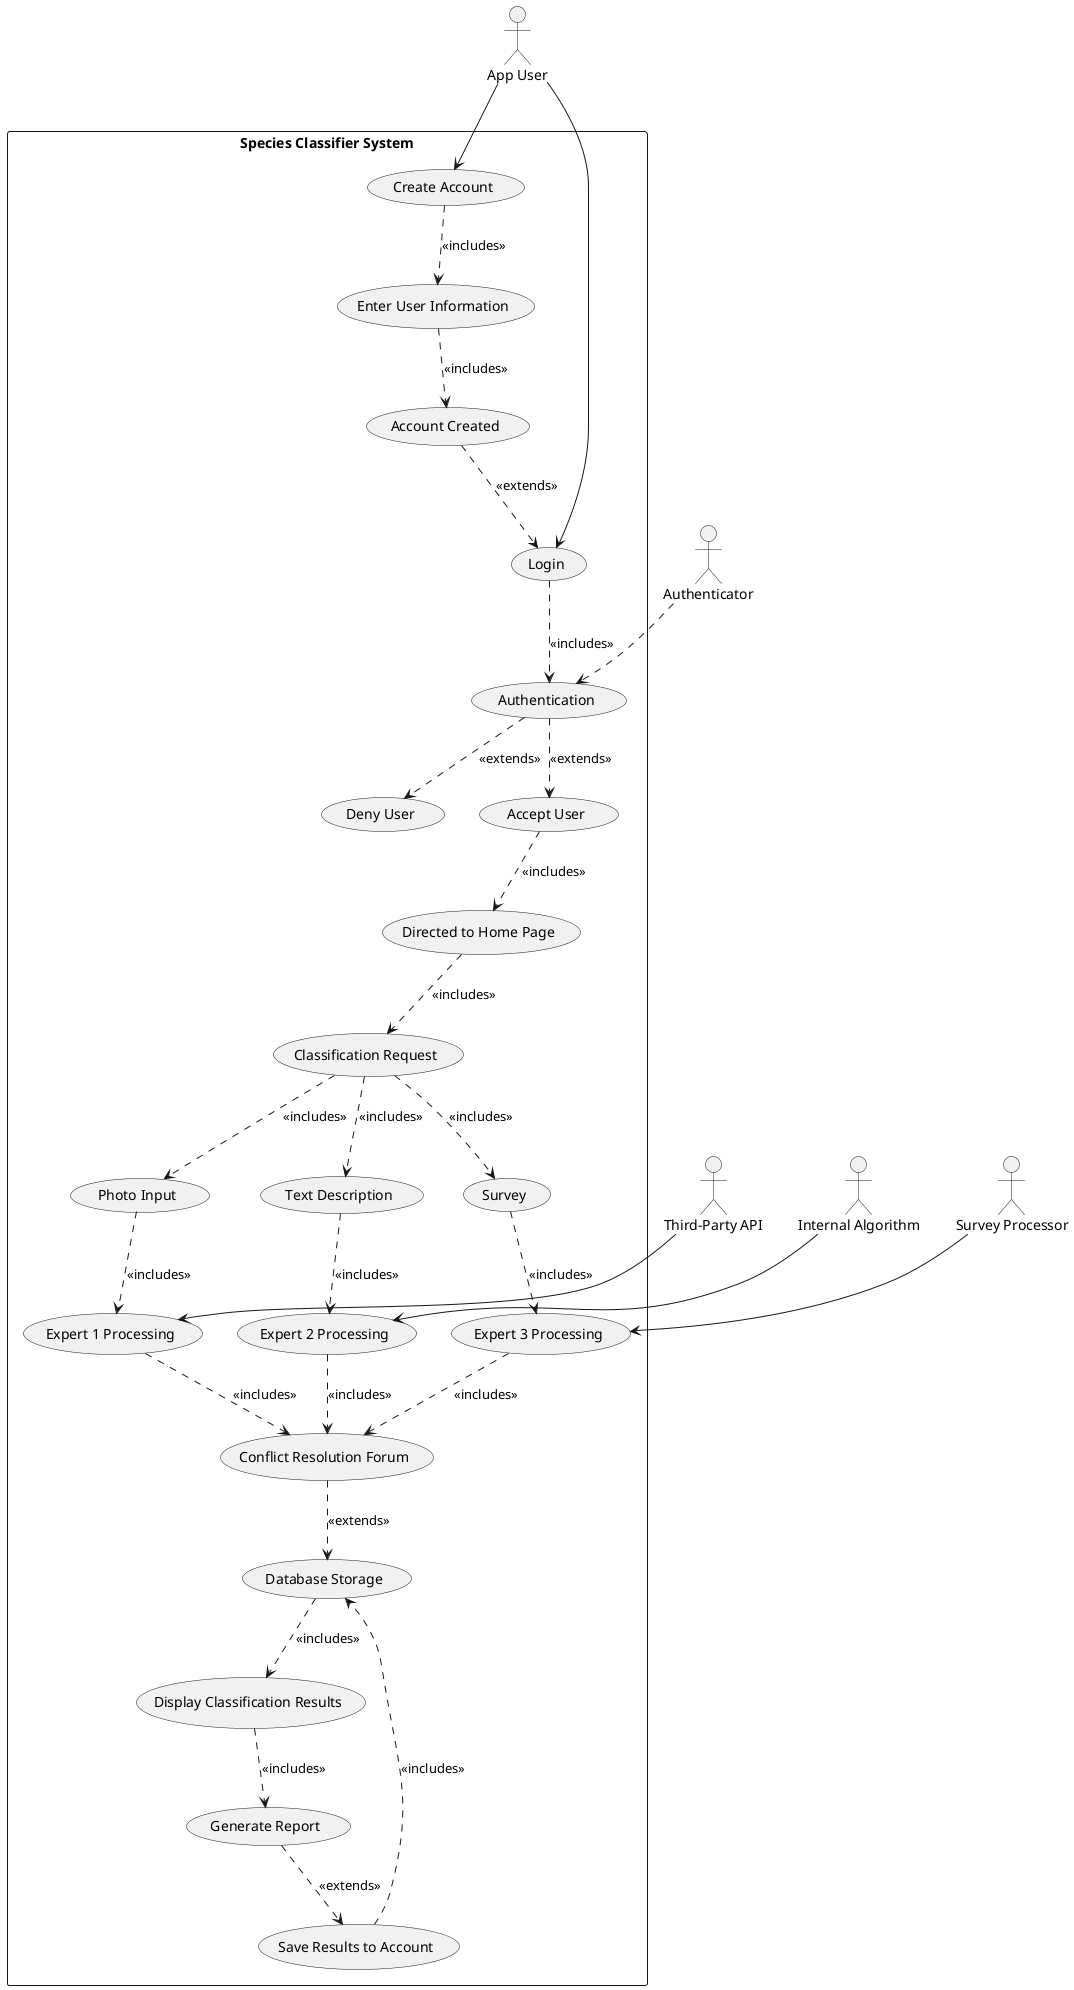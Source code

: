 @startuml
actor "App User" as User
actor "Authenticator" as Auth
actor "Third-Party API" as Expert1
actor "Internal Algorithm" as Expert2
actor "Survey Processor" as Expert3

rectangle "Species Classifier System" {
    User --> (Login)
    (Login) ..> (Authentication) : <<includes>>
    (Authentication) ..> (Deny User) : <<extends>>
    (Authentication) ..> (Accept User) : <<extends>>
    Auth ..> (Authentication)

    User --> (Create Account)
    (Create Account) ..> (Enter User Information) : <<includes>>
    (Enter User Information) ..> (Account Created) : <<includes>>
    (Account Created) ..> (Login): <<extends>>

    (Accept User) ..> (Directed to Home Page) : <<includes>>  

    (Directed to Home Page) ..> (Classification Request): <<includes>>  
    (Classification Request) ..> (Photo Input) : <<includes>>
    (Classification Request) ..> (Text Description) : <<includes>>
    (Classification Request) ..> (Survey) : <<includes>>

    (Photo Input) ..> (Expert 1 Processing): <<includes>>
    (Text Description) ..>  (Expert 2 Processing): <<includes>>
    (Survey) ..>  (Expert 3 Processing): <<includes>>

    Expert1 --> (Expert 1 Processing)
    Expert2 -->(Expert 2 Processing)
    Expert3 -->  (Expert 3 Processing)

    (Expert 1 Processing) ..>  (Conflict Resolution Forum): <<includes>>
    (Expert 2 Processing) ..>  (Conflict Resolution Forum): <<includes>>
    (Expert 3 Processing) ..>  (Conflict Resolution Forum): <<includes>>

    (Conflict Resolution Forum) ..>  (Database Storage): <<extends>>
    (Database Storage) ..>  (Display Classification Results): <<includes>>
    (Display Classification Results) ..> (Generate Report) : <<includes>>

    (Generate Report) ..> (Save Results to Account) : <<extends>>
    (Save Results to Account) ..> (Database Storage) : <<includes>>
}
@enduml